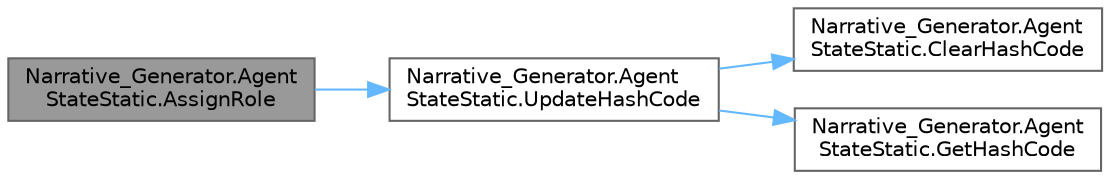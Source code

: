 digraph "Narrative_Generator.AgentStateStatic.AssignRole"
{
 // LATEX_PDF_SIZE
  bgcolor="transparent";
  edge [fontname=Helvetica,fontsize=10,labelfontname=Helvetica,labelfontsize=10];
  node [fontname=Helvetica,fontsize=10,shape=box,height=0.2,width=0.4];
  rankdir="LR";
  Node1 [label="Narrative_Generator.Agent\lStateStatic.AssignRole",height=0.2,width=0.4,color="gray40", fillcolor="grey60", style="filled", fontcolor="black",tooltip="A method that assigns a role to an agent."];
  Node1 -> Node2 [color="steelblue1",style="solid"];
  Node2 [label="Narrative_Generator.Agent\lStateStatic.UpdateHashCode",height=0.2,width=0.4,color="grey40", fillcolor="white", style="filled",URL="$class_narrative___generator_1_1_agent_state_static.html#afb4030bd95ae5b4dbad586fdb6e4f111",tooltip="Updates (refresh) the current hash code value."];
  Node2 -> Node3 [color="steelblue1",style="solid"];
  Node3 [label="Narrative_Generator.Agent\lStateStatic.ClearHashCode",height=0.2,width=0.4,color="grey40", fillcolor="white", style="filled",URL="$class_narrative___generator_1_1_agent_state_static.html#a2827a4f98ca2a38a486f746f40883d47",tooltip="Clears the current hash code value."];
  Node2 -> Node4 [color="steelblue1",style="solid"];
  Node4 [label="Narrative_Generator.Agent\lStateStatic.GetHashCode",height=0.2,width=0.4,color="grey40", fillcolor="white", style="filled",URL="$class_narrative___generator_1_1_agent_state_static.html#acf5f6b1ff2055ef1ab278bb6183d0b67",tooltip="Calculates and returns the hash code of this instance of the static part of the agent's state."];
}
